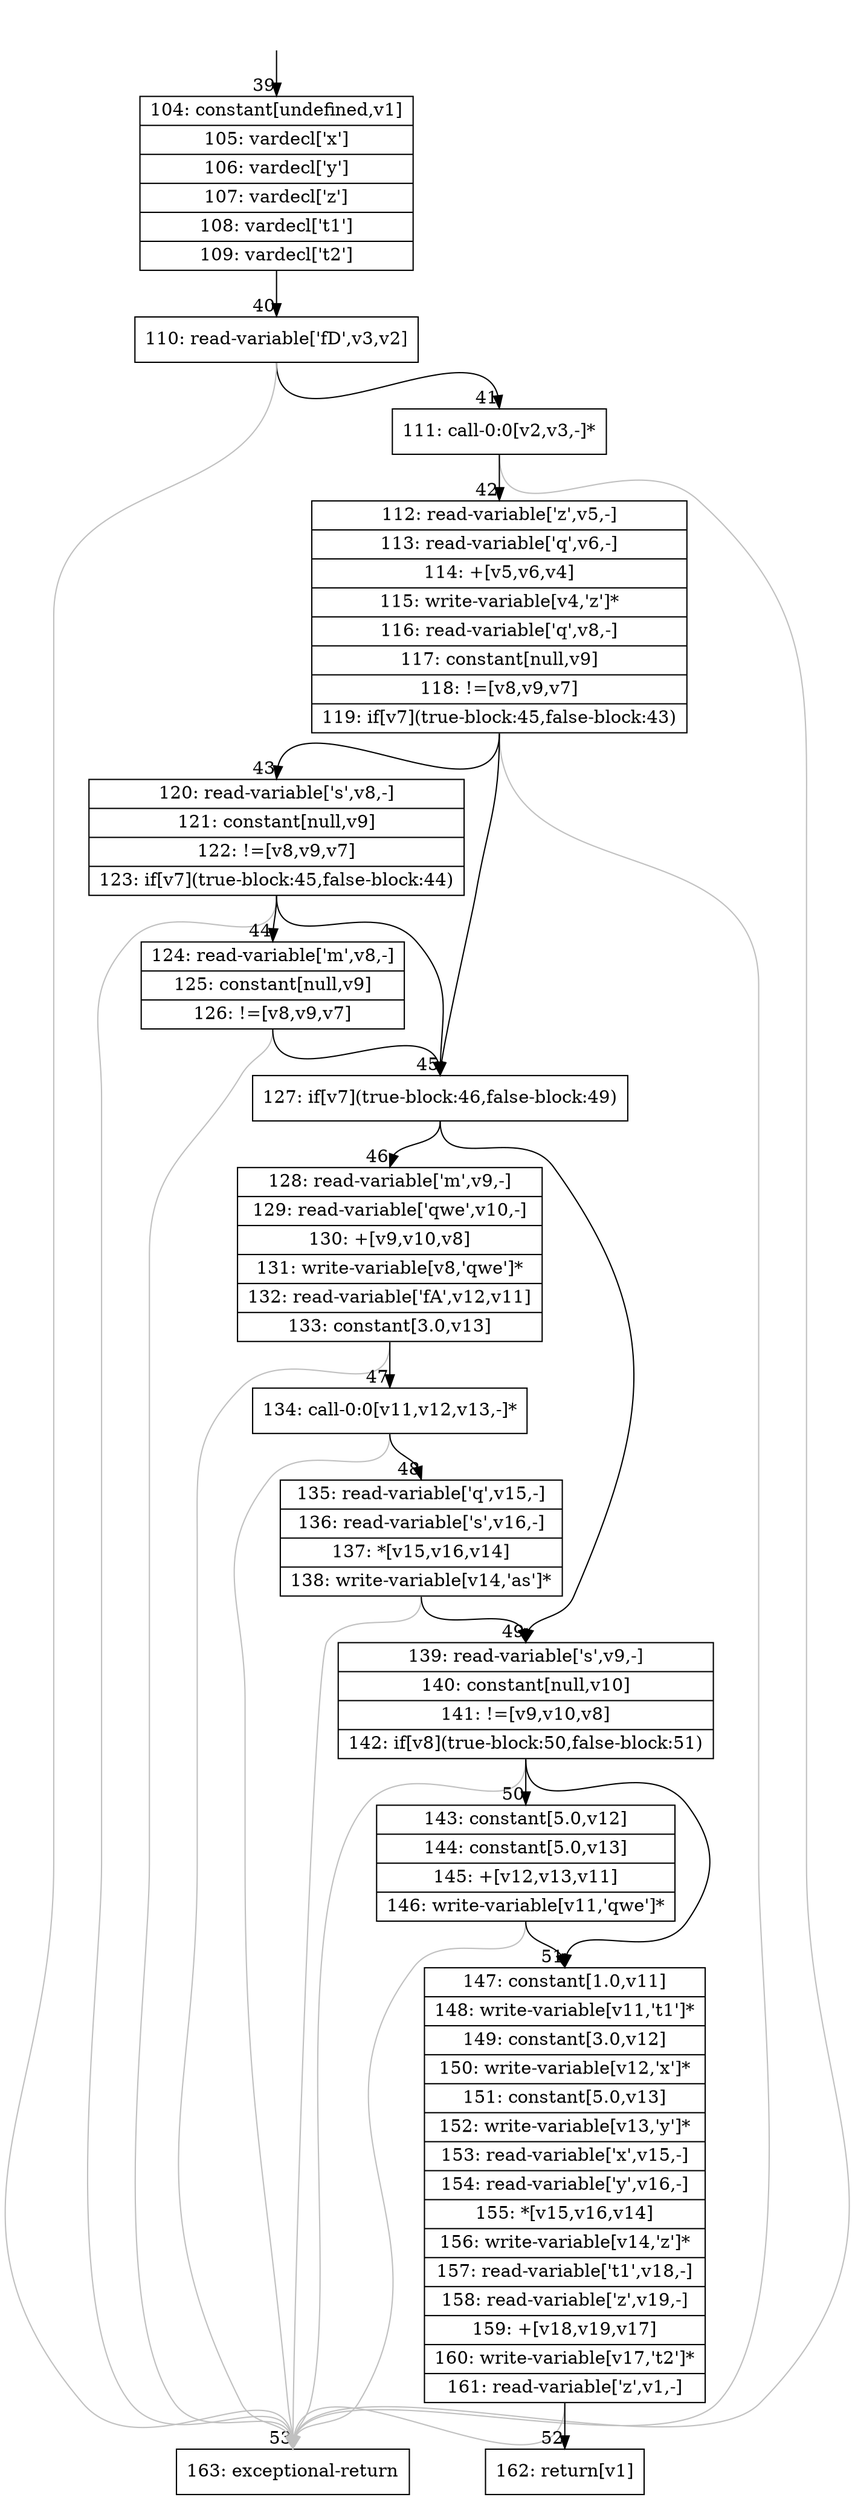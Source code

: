 digraph {
rankdir="TD"
BB_entry4[shape=none,label=""];
BB_entry4 -> BB39 [tailport=s, headport=n, headlabel="    39"]
BB39 [shape=record label="{104: constant[undefined,v1]|105: vardecl['x']|106: vardecl['y']|107: vardecl['z']|108: vardecl['t1']|109: vardecl['t2']}" ] 
BB39 -> BB40 [tailport=s, headport=n, headlabel="      40"]
BB40 [shape=record label="{110: read-variable['fD',v3,v2]}" ] 
BB40 -> BB41 [tailport=s, headport=n, headlabel="      41"]
BB40 -> BB53 [tailport=s, headport=n, color=gray, headlabel="      53"]
BB41 [shape=record label="{111: call-0:0[v2,v3,-]*}" ] 
BB41 -> BB42 [tailport=s, headport=n, headlabel="      42"]
BB41 -> BB53 [tailport=s, headport=n, color=gray]
BB42 [shape=record label="{112: read-variable['z',v5,-]|113: read-variable['q',v6,-]|114: +[v5,v6,v4]|115: write-variable[v4,'z']*|116: read-variable['q',v8,-]|117: constant[null,v9]|118: !=[v8,v9,v7]|119: if[v7](true-block:45,false-block:43)}" ] 
BB42 -> BB45 [tailport=s, headport=n, headlabel="      45"]
BB42 -> BB43 [tailport=s, headport=n, headlabel="      43"]
BB42 -> BB53 [tailport=s, headport=n, color=gray]
BB43 [shape=record label="{120: read-variable['s',v8,-]|121: constant[null,v9]|122: !=[v8,v9,v7]|123: if[v7](true-block:45,false-block:44)}" ] 
BB43 -> BB45 [tailport=s, headport=n]
BB43 -> BB44 [tailport=s, headport=n, headlabel="      44"]
BB43 -> BB53 [tailport=s, headport=n, color=gray]
BB44 [shape=record label="{124: read-variable['m',v8,-]|125: constant[null,v9]|126: !=[v8,v9,v7]}" ] 
BB44 -> BB45 [tailport=s, headport=n]
BB44 -> BB53 [tailport=s, headport=n, color=gray]
BB45 [shape=record label="{127: if[v7](true-block:46,false-block:49)}" ] 
BB45 -> BB46 [tailport=s, headport=n, headlabel="      46"]
BB45 -> BB49 [tailport=s, headport=n, headlabel="      49"]
BB46 [shape=record label="{128: read-variable['m',v9,-]|129: read-variable['qwe',v10,-]|130: +[v9,v10,v8]|131: write-variable[v8,'qwe']*|132: read-variable['fA',v12,v11]|133: constant[3.0,v13]}" ] 
BB46 -> BB47 [tailport=s, headport=n, headlabel="      47"]
BB46 -> BB53 [tailport=s, headport=n, color=gray]
BB47 [shape=record label="{134: call-0:0[v11,v12,v13,-]*}" ] 
BB47 -> BB48 [tailport=s, headport=n, headlabel="      48"]
BB47 -> BB53 [tailport=s, headport=n, color=gray]
BB48 [shape=record label="{135: read-variable['q',v15,-]|136: read-variable['s',v16,-]|137: *[v15,v16,v14]|138: write-variable[v14,'as']*}" ] 
BB48 -> BB49 [tailport=s, headport=n]
BB48 -> BB53 [tailport=s, headport=n, color=gray]
BB49 [shape=record label="{139: read-variable['s',v9,-]|140: constant[null,v10]|141: !=[v9,v10,v8]|142: if[v8](true-block:50,false-block:51)}" ] 
BB49 -> BB50 [tailport=s, headport=n, headlabel="      50"]
BB49 -> BB51 [tailport=s, headport=n, headlabel="      51"]
BB49 -> BB53 [tailport=s, headport=n, color=gray]
BB50 [shape=record label="{143: constant[5.0,v12]|144: constant[5.0,v13]|145: +[v12,v13,v11]|146: write-variable[v11,'qwe']*}" ] 
BB50 -> BB51 [tailport=s, headport=n]
BB50 -> BB53 [tailport=s, headport=n, color=gray]
BB51 [shape=record label="{147: constant[1.0,v11]|148: write-variable[v11,'t1']*|149: constant[3.0,v12]|150: write-variable[v12,'x']*|151: constant[5.0,v13]|152: write-variable[v13,'y']*|153: read-variable['x',v15,-]|154: read-variable['y',v16,-]|155: *[v15,v16,v14]|156: write-variable[v14,'z']*|157: read-variable['t1',v18,-]|158: read-variable['z',v19,-]|159: +[v18,v19,v17]|160: write-variable[v17,'t2']*|161: read-variable['z',v1,-]}" ] 
BB51 -> BB52 [tailport=s, headport=n, headlabel="      52"]
BB51 -> BB53 [tailport=s, headport=n, color=gray]
BB52 [shape=record label="{162: return[v1]}" ] 
BB53 [shape=record label="{163: exceptional-return}" ] 
}
